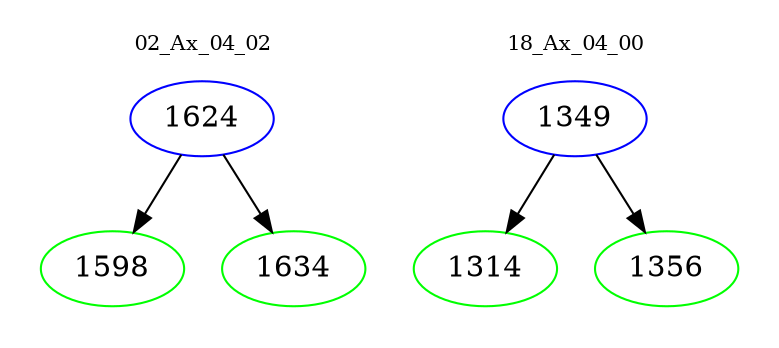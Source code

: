 digraph{
subgraph cluster_0 {
color = white
label = "02_Ax_04_02";
fontsize=10;
T0_1624 [label="1624", color="blue"]
T0_1624 -> T0_1598 [color="black"]
T0_1598 [label="1598", color="green"]
T0_1624 -> T0_1634 [color="black"]
T0_1634 [label="1634", color="green"]
}
subgraph cluster_1 {
color = white
label = "18_Ax_04_00";
fontsize=10;
T1_1349 [label="1349", color="blue"]
T1_1349 -> T1_1314 [color="black"]
T1_1314 [label="1314", color="green"]
T1_1349 -> T1_1356 [color="black"]
T1_1356 [label="1356", color="green"]
}
}
